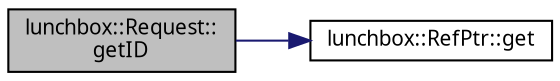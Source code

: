 digraph "lunchbox::Request::getID"
{
  edge [fontname="Sans",fontsize="10",labelfontname="Sans",labelfontsize="10"];
  node [fontname="Sans",fontsize="10",shape=record];
  rankdir="LR";
  Node1 [label="lunchbox::Request::\lgetID",height=0.2,width=0.4,color="black", fillcolor="grey75", style="filled" fontcolor="black"];
  Node1 -> Node2 [color="midnightblue",fontsize="10",style="solid",fontname="Sans"];
  Node2 [label="lunchbox::RefPtr::get",height=0.2,width=0.4,color="black", fillcolor="white", style="filled",URL="$classlunchbox_1_1_ref_ptr.html#a86e4121d34aea87e87980acb05c7f432"];
}
